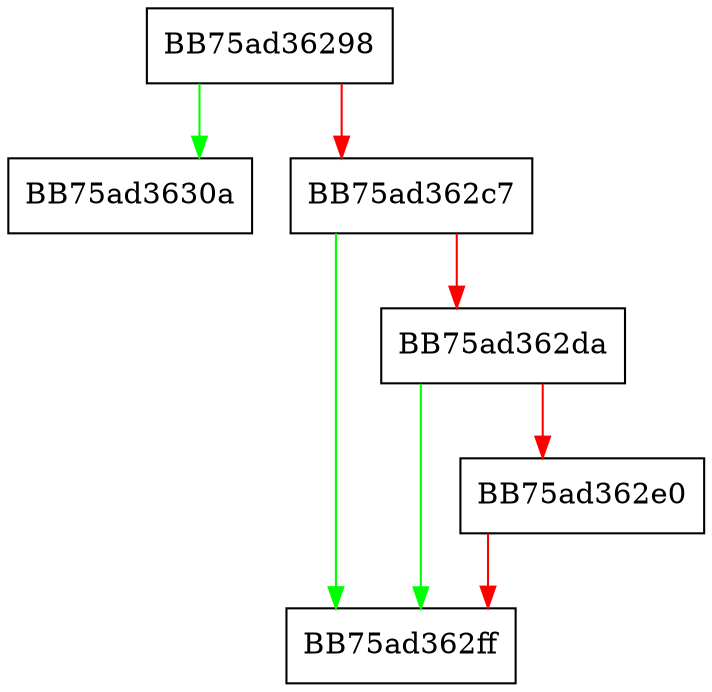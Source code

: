 digraph GetObjectW {
  node [shape="box"];
  graph [splines=ortho];
  BB75ad36298 -> BB75ad3630a [color="green"];
  BB75ad36298 -> BB75ad362c7 [color="red"];
  BB75ad362c7 -> BB75ad362ff [color="green"];
  BB75ad362c7 -> BB75ad362da [color="red"];
  BB75ad362da -> BB75ad362ff [color="green"];
  BB75ad362da -> BB75ad362e0 [color="red"];
  BB75ad362e0 -> BB75ad362ff [color="red"];
}